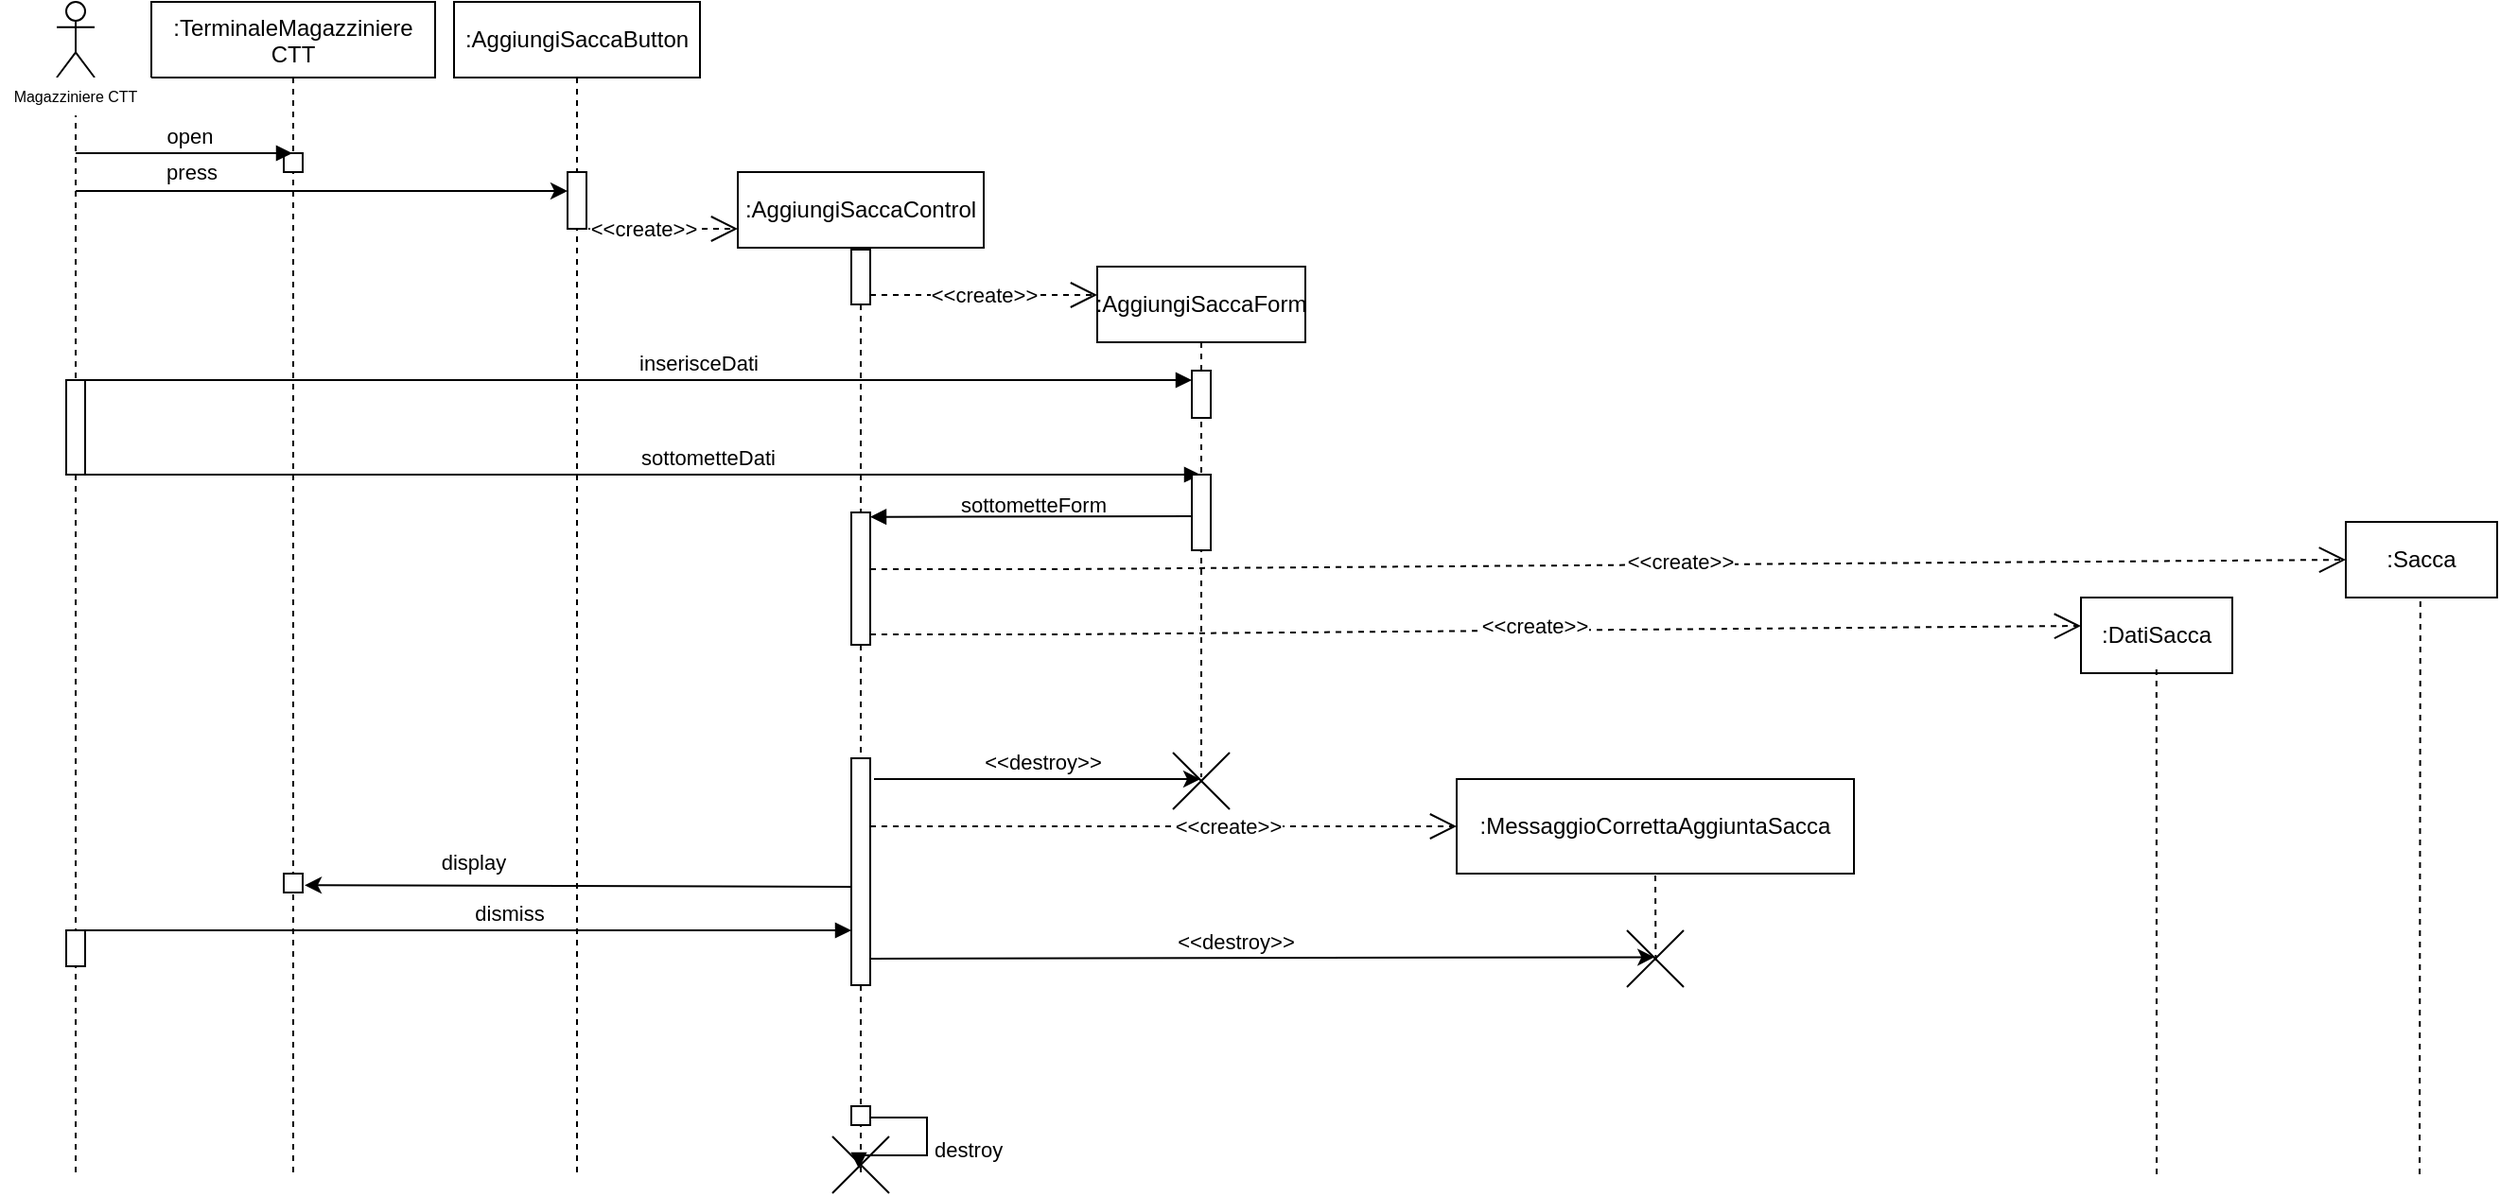 <mxfile version="14.7.6" type="device"><diagram id="ZXUoS_MljuLhszBoaC5h" name="Page-1"><mxGraphModel dx="1243" dy="552" grid="1" gridSize="10" guides="1" tooltips="1" connect="1" arrows="1" fold="1" page="1" pageScale="1" pageWidth="827" pageHeight="1169" math="0" shadow="0"><root><mxCell id="0"/><mxCell id="1" parent="0"/><mxCell id="55C7mWjlZx5X0TJ0rOaR-1" value="" style="endArrow=classic;html=1;labelBackgroundColor=none;fontSize=14;entryX=1.1;entryY=0.614;entryDx=0;entryDy=0;entryPerimeter=0;" parent="1" target="JP7iCjSRdaB0KeDAUzeQ-1" edge="1"><mxGeometry width="50" height="50" relative="1" as="geometry"><mxPoint x="603" y="728" as="sourcePoint"/><mxPoint x="312" y="728" as="targetPoint"/></mxGeometry></mxCell><mxCell id="55C7mWjlZx5X0TJ0rOaR-2" value="&lt;font style=&quot;font-size: 11px&quot;&gt;display&lt;/font&gt;" style="edgeLabel;html=1;align=center;verticalAlign=middle;resizable=0;points=[];fontSize=14;" parent="55C7mWjlZx5X0TJ0rOaR-1" vertex="1" connectable="0"><mxGeometry x="0.076" y="-3" relative="1" as="geometry"><mxPoint x="-46" y="-10.5" as="offset"/></mxGeometry></mxCell><mxCell id="55C7mWjlZx5X0TJ0rOaR-3" value="&lt;font style=&quot;font-size: 11px&quot;&gt;&amp;lt;&amp;lt;create&lt;font style=&quot;font-size: 11px&quot;&gt;&amp;gt;&amp;gt;&lt;/font&gt;&lt;/font&gt;" style="endArrow=open;endSize=12;dashed=1;html=1;fontSize=8;entryX=0;entryY=0.5;entryDx=0;entryDy=0;" parent="1" target="55C7mWjlZx5X0TJ0rOaR-37" edge="1"><mxGeometry x="0.218" width="160" relative="1" as="geometry"><mxPoint x="610" y="696" as="sourcePoint"/><mxPoint x="1020" y="701" as="targetPoint"/><mxPoint as="offset"/></mxGeometry></mxCell><mxCell id="55C7mWjlZx5X0TJ0rOaR-4" value="&lt;font style=&quot;font-size: 11px&quot;&gt;&amp;lt;&amp;lt;create&amp;gt;&amp;gt;&lt;/font&gt;" style="endArrow=open;endSize=12;dashed=1;html=1;fontSize=8;entryX=0;entryY=0.5;entryDx=0;entryDy=0;" parent="1" source="55C7mWjlZx5X0TJ0rOaR-29" target="55C7mWjlZx5X0TJ0rOaR-36" edge="1"><mxGeometry x="0.097" y="2" width="160" relative="1" as="geometry"><mxPoint x="605" y="540" as="sourcePoint"/><mxPoint x="1730" y="560" as="targetPoint"/><Array as="points"><mxPoint x="710" y="560"/></Array><mxPoint as="offset"/></mxGeometry></mxCell><mxCell id="55C7mWjlZx5X0TJ0rOaR-5" value="sottometteDati" style="html=1;verticalAlign=bottom;endArrow=block;" parent="1" target="55C7mWjlZx5X0TJ0rOaR-20" edge="1"><mxGeometry x="0.123" width="80" relative="1" as="geometry"><mxPoint x="190" y="510" as="sourcePoint"/><mxPoint x="720" y="510" as="targetPoint"/><Array as="points"><mxPoint x="370" y="510"/></Array><mxPoint as="offset"/></mxGeometry></mxCell><mxCell id="55C7mWjlZx5X0TJ0rOaR-6" value="inserisceDati" style="html=1;verticalAlign=bottom;endArrow=block;" parent="1" source="55C7mWjlZx5X0TJ0rOaR-12" target="55C7mWjlZx5X0TJ0rOaR-21" edge="1"><mxGeometry x="0.114" width="80" relative="1" as="geometry"><mxPoint x="188" y="470" as="sourcePoint"/><mxPoint x="623" y="470.66" as="targetPoint"/><Array as="points"><mxPoint x="540" y="460"/></Array><mxPoint as="offset"/></mxGeometry></mxCell><mxCell id="55C7mWjlZx5X0TJ0rOaR-7" value="" style="endArrow=classic;html=1;" parent="1" source="55C7mWjlZx5X0TJ0rOaR-12" target="55C7mWjlZx5X0TJ0rOaR-15" edge="1"><mxGeometry width="50" height="50" relative="1" as="geometry"><mxPoint x="190" y="380" as="sourcePoint"/><mxPoint x="440" y="360" as="targetPoint"/><Array as="points"><mxPoint x="260" y="360"/><mxPoint x="380" y="360"/></Array></mxGeometry></mxCell><mxCell id="55C7mWjlZx5X0TJ0rOaR-8" value="press" style="edgeLabel;html=1;align=center;verticalAlign=middle;resizable=0;points=[];" parent="55C7mWjlZx5X0TJ0rOaR-7" vertex="1" connectable="0"><mxGeometry x="-0.398" y="-2" relative="1" as="geometry"><mxPoint x="-18.21" y="-12" as="offset"/></mxGeometry></mxCell><mxCell id="55C7mWjlZx5X0TJ0rOaR-9" value="&amp;lt;&amp;lt;create&amp;gt;&amp;gt;" style="endArrow=open;endSize=12;dashed=1;html=1;" parent="1" source="55C7mWjlZx5X0TJ0rOaR-14" edge="1"><mxGeometry x="-0.18" width="160" relative="1" as="geometry"><mxPoint x="465.222" y="380" as="sourcePoint"/><mxPoint x="540" y="380" as="targetPoint"/><Array as="points"><mxPoint x="510" y="380"/></Array><mxPoint as="offset"/></mxGeometry></mxCell><mxCell id="55C7mWjlZx5X0TJ0rOaR-10" value=":TerminaleMagazziniere&#10;CTT" style="shape=umlLifeline;perimeter=lifelinePerimeter;container=1;collapsible=0;recursiveResize=0;rounded=0;shadow=0;strokeWidth=1;" parent="1" vertex="1"><mxGeometry x="230" y="260" width="150" height="620" as="geometry"/></mxCell><mxCell id="55C7mWjlZx5X0TJ0rOaR-11" value="" style="points=[];perimeter=orthogonalPerimeter;rounded=0;shadow=0;strokeWidth=1;" parent="55C7mWjlZx5X0TJ0rOaR-10" vertex="1"><mxGeometry x="70" y="80" width="10" height="10" as="geometry"/></mxCell><mxCell id="JP7iCjSRdaB0KeDAUzeQ-1" value="" style="points=[];perimeter=orthogonalPerimeter;rounded=0;shadow=0;strokeWidth=1;" parent="55C7mWjlZx5X0TJ0rOaR-10" vertex="1"><mxGeometry x="70" y="461" width="10" height="10" as="geometry"/></mxCell><mxCell id="55C7mWjlZx5X0TJ0rOaR-12" value="" style="shape=umlLifeline;participant=umlActor;perimeter=lifelinePerimeter;whiteSpace=wrap;html=1;container=1;collapsible=0;recursiveResize=0;verticalAlign=top;spacingTop=36;outlineConnect=0;size=40;" parent="1" vertex="1"><mxGeometry x="180" y="260" width="20" height="620" as="geometry"/></mxCell><mxCell id="55C7mWjlZx5X0TJ0rOaR-13" value="open" style="html=1;verticalAlign=bottom;endArrow=block;" parent="1" edge="1"><mxGeometry x="0.035" width="80" relative="1" as="geometry"><mxPoint x="190" y="340" as="sourcePoint"/><mxPoint x="304.5" y="340" as="targetPoint"/><mxPoint as="offset"/></mxGeometry></mxCell><mxCell id="55C7mWjlZx5X0TJ0rOaR-14" value="&lt;div&gt;:AggiungiSaccaButton&lt;/div&gt;" style="shape=umlLifeline;perimeter=lifelinePerimeter;whiteSpace=wrap;html=1;container=1;collapsible=0;recursiveResize=0;outlineConnect=0;fillColor=#ffffff;" parent="1" vertex="1"><mxGeometry x="390" y="260" width="130" height="620" as="geometry"/></mxCell><mxCell id="55C7mWjlZx5X0TJ0rOaR-15" value="" style="points=[];perimeter=orthogonalPerimeter;rounded=0;shadow=0;strokeWidth=1;" parent="55C7mWjlZx5X0TJ0rOaR-14" vertex="1"><mxGeometry x="60" y="90" width="10" height="30" as="geometry"/></mxCell><mxCell id="55C7mWjlZx5X0TJ0rOaR-16" value=":AggiungiSaccaControl" style="shape=umlLifeline;perimeter=lifelinePerimeter;whiteSpace=wrap;html=1;container=1;collapsible=0;recursiveResize=0;outlineConnect=0;fillColor=#ffffff;size=40;" parent="1" vertex="1"><mxGeometry x="540" y="350" width="130" height="530" as="geometry"/></mxCell><mxCell id="55C7mWjlZx5X0TJ0rOaR-34" value="" style="points=[];perimeter=orthogonalPerimeter;rounded=0;shadow=0;strokeWidth=1;" parent="55C7mWjlZx5X0TJ0rOaR-16" vertex="1"><mxGeometry x="60" y="41" width="10" height="29" as="geometry"/></mxCell><mxCell id="mL2Ws4pUtI27t6_xcrrD-2" value="" style="points=[];perimeter=orthogonalPerimeter;rounded=0;shadow=0;strokeWidth=1;" parent="55C7mWjlZx5X0TJ0rOaR-16" vertex="1"><mxGeometry x="60" y="494" width="10" height="10" as="geometry"/></mxCell><mxCell id="1KkiUb1sZjak8BzgsANA-3" value="" style="points=[];perimeter=orthogonalPerimeter;rounded=0;shadow=0;strokeWidth=1;" parent="55C7mWjlZx5X0TJ0rOaR-16" vertex="1"><mxGeometry x="60" y="310" width="10" height="120" as="geometry"/></mxCell><mxCell id="55C7mWjlZx5X0TJ0rOaR-18" value="Magazziniere CTT" style="text;align=center;fontStyle=0;verticalAlign=middle;spacingLeft=3;spacingRight=3;strokeColor=none;rotatable=0;points=[[0,0.5],[1,0.5]];portConstraint=eastwest;fillColor=#ffffff;fontSize=8;" parent="1" vertex="1"><mxGeometry x="150" y="300" width="80" height="20" as="geometry"/></mxCell><mxCell id="55C7mWjlZx5X0TJ0rOaR-19" value="&lt;font style=&quot;font-size: 11px&quot;&gt;&amp;lt;&amp;lt;create&amp;gt;&amp;gt;&lt;/font&gt;" style="endArrow=open;endSize=12;dashed=1;html=1;fontSize=8;" parent="1" source="55C7mWjlZx5X0TJ0rOaR-34" edge="1"><mxGeometry width="160" relative="1" as="geometry"><mxPoint x="660" y="390" as="sourcePoint"/><mxPoint x="730" y="415" as="targetPoint"/><Array as="points"><mxPoint x="700" y="415"/></Array><mxPoint as="offset"/></mxGeometry></mxCell><mxCell id="55C7mWjlZx5X0TJ0rOaR-20" value=":AggiungiSaccaForm" style="shape=umlLifeline;perimeter=lifelinePerimeter;whiteSpace=wrap;html=1;container=1;collapsible=0;recursiveResize=0;outlineConnect=0;" parent="1" vertex="1"><mxGeometry x="730" y="400" width="110" height="270" as="geometry"/></mxCell><mxCell id="55C7mWjlZx5X0TJ0rOaR-21" value="" style="points=[];perimeter=orthogonalPerimeter;rounded=0;shadow=0;strokeWidth=1;" parent="55C7mWjlZx5X0TJ0rOaR-20" vertex="1"><mxGeometry x="50" y="55" width="10" height="25" as="geometry"/></mxCell><mxCell id="55C7mWjlZx5X0TJ0rOaR-35" value="" style="points=[];perimeter=orthogonalPerimeter;rounded=0;shadow=0;strokeWidth=1;" parent="55C7mWjlZx5X0TJ0rOaR-20" vertex="1"><mxGeometry x="50" y="110" width="10" height="40" as="geometry"/></mxCell><mxCell id="55C7mWjlZx5X0TJ0rOaR-23" value="&lt;font style=&quot;font-size: 11px&quot;&gt;sottometteForm&lt;/font&gt;" style="html=1;verticalAlign=bottom;endArrow=block;fontSize=8;labelBackgroundColor=none;" parent="1" edge="1"><mxGeometry x="-0.004" y="3" width="80" relative="1" as="geometry"><mxPoint x="780" y="532" as="sourcePoint"/><mxPoint x="610" y="532.33" as="targetPoint"/><Array as="points"/><mxPoint as="offset"/></mxGeometry></mxCell><mxCell id="55C7mWjlZx5X0TJ0rOaR-29" value="" style="points=[];perimeter=orthogonalPerimeter;rounded=0;shadow=0;strokeWidth=1;" parent="1" vertex="1"><mxGeometry x="600" y="530" width="10" height="70" as="geometry"/></mxCell><mxCell id="55C7mWjlZx5X0TJ0rOaR-32" value="" style="endArrow=classic;html=1;labelBackgroundColor=none;fontSize=14;" parent="1" edge="1"><mxGeometry width="50" height="50" relative="1" as="geometry"><mxPoint x="612" y="671" as="sourcePoint"/><mxPoint x="784.5" y="671" as="targetPoint"/></mxGeometry></mxCell><mxCell id="55C7mWjlZx5X0TJ0rOaR-38" value="&amp;lt;&amp;lt;destroy&amp;gt;&amp;gt;" style="edgeLabel;html=1;align=center;verticalAlign=middle;resizable=0;points=[];" parent="55C7mWjlZx5X0TJ0rOaR-32" vertex="1" connectable="0"><mxGeometry x="-0.139" relative="1" as="geometry"><mxPoint x="14" y="-9.02" as="offset"/></mxGeometry></mxCell><mxCell id="55C7mWjlZx5X0TJ0rOaR-36" value=":Sacca" style="rounded=0;whiteSpace=wrap;html=1;" parent="1" vertex="1"><mxGeometry x="1390" y="535" width="80" height="40" as="geometry"/></mxCell><mxCell id="55C7mWjlZx5X0TJ0rOaR-37" value=":MessaggioCorrettaAggiuntaSacca" style="rounded=0;whiteSpace=wrap;html=1;" parent="1" vertex="1"><mxGeometry x="920" y="671" width="210" height="50" as="geometry"/></mxCell><mxCell id="liUB3qSQXkkLjH_lH-ej-1" value="" style="shape=umlDestroy;fillColor=#ffffff;fontSize=8;" parent="1" vertex="1"><mxGeometry x="590" y="860" width="30" height="30" as="geometry"/></mxCell><mxCell id="55C7mWjlZx5X0TJ0rOaR-17" value="" style="shape=umlDestroy;fillColor=#ffffff;fontSize=8;" parent="1" vertex="1"><mxGeometry x="770" y="657" width="30" height="30" as="geometry"/></mxCell><mxCell id="FIH28y1RDntvORGmtQA7-1" value="" style="endArrow=classic;html=1;labelBackgroundColor=none;fontSize=14;entryX=0.487;entryY=0.473;entryDx=0;entryDy=0;entryPerimeter=0;" parent="1" target="FIH28y1RDntvORGmtQA7-6" edge="1"><mxGeometry width="50" height="50" relative="1" as="geometry"><mxPoint x="610" y="766" as="sourcePoint"/><mxPoint x="1020" y="765.5" as="targetPoint"/></mxGeometry></mxCell><mxCell id="FIH28y1RDntvORGmtQA7-2" value="&amp;lt;&amp;lt;destroy&amp;gt;&amp;gt;" style="edgeLabel;html=1;align=center;verticalAlign=middle;resizable=0;points=[];" parent="FIH28y1RDntvORGmtQA7-1" vertex="1" connectable="0"><mxGeometry x="-0.139" relative="1" as="geometry"><mxPoint x="14" y="-9.02" as="offset"/></mxGeometry></mxCell><mxCell id="FIH28y1RDntvORGmtQA7-6" value="" style="shape=umlDestroy;fillColor=#ffffff;fontSize=8;" parent="1" vertex="1"><mxGeometry x="1010" y="751" width="30" height="30" as="geometry"/></mxCell><mxCell id="mL2Ws4pUtI27t6_xcrrD-1" value="dismiss" style="html=1;verticalAlign=bottom;endArrow=block;" parent="1" edge="1"><mxGeometry x="0.114" width="80" relative="1" as="geometry"><mxPoint x="190" y="751" as="sourcePoint"/><mxPoint x="600" y="751" as="targetPoint"/><Array as="points"><mxPoint x="540.5" y="751"/></Array><mxPoint as="offset"/></mxGeometry></mxCell><mxCell id="mL2Ws4pUtI27t6_xcrrD-4" value="destroy" style="edgeStyle=orthogonalEdgeStyle;html=1;align=left;spacingLeft=2;endArrow=block;rounded=0;entryX=0.467;entryY=0.567;entryDx=0;entryDy=0;entryPerimeter=0;" parent="1" target="liUB3qSQXkkLjH_lH-ej-1" edge="1"><mxGeometry relative="1" as="geometry"><mxPoint x="610" y="850" as="sourcePoint"/><Array as="points"><mxPoint x="640" y="850"/><mxPoint x="640" y="870"/><mxPoint x="604" y="870"/></Array><mxPoint x="615" y="870" as="targetPoint"/></mxGeometry></mxCell><mxCell id="JP7iCjSRdaB0KeDAUzeQ-6" value="" style="endArrow=none;dashed=1;html=1;entryX=0.5;entryY=1;entryDx=0;entryDy=0;exitX=0.507;exitY=0.533;exitDx=0;exitDy=0;exitPerimeter=0;" parent="1" source="FIH28y1RDntvORGmtQA7-6" target="55C7mWjlZx5X0TJ0rOaR-37" edge="1"><mxGeometry width="50" height="50" relative="1" as="geometry"><mxPoint x="890" y="811" as="sourcePoint"/><mxPoint x="940" y="761" as="targetPoint"/></mxGeometry></mxCell><mxCell id="ljNYygSX5WHqNzLiNf9s-4" value=":DatiSacca" style="rounded=0;whiteSpace=wrap;html=1;" parent="1" vertex="1"><mxGeometry x="1250" y="575" width="80" height="40" as="geometry"/></mxCell><mxCell id="ljNYygSX5WHqNzLiNf9s-9" value="" style="endArrow=none;dashed=1;html=1;" parent="1" edge="1"><mxGeometry width="50" height="50" relative="1" as="geometry"><mxPoint x="1429" y="880" as="sourcePoint"/><mxPoint x="1429.41" y="575" as="targetPoint"/></mxGeometry></mxCell><mxCell id="1KkiUb1sZjak8BzgsANA-2" value="&lt;font style=&quot;font-size: 11px&quot;&gt;&amp;lt;&amp;lt;create&amp;gt;&amp;gt;&lt;/font&gt;" style="endArrow=open;endSize=12;dashed=1;html=1;fontSize=8;" parent="1" edge="1"><mxGeometry x="0.097" y="2" width="160" relative="1" as="geometry"><mxPoint x="610" y="594.5" as="sourcePoint"/><mxPoint x="1250" y="590" as="targetPoint"/><Array as="points"><mxPoint x="710" y="594.5"/></Array><mxPoint as="offset"/></mxGeometry></mxCell><mxCell id="1KkiUb1sZjak8BzgsANA-4" value="" style="endArrow=none;dashed=1;html=1;" parent="1" edge="1"><mxGeometry width="50" height="50" relative="1" as="geometry"><mxPoint x="1290" y="880" as="sourcePoint"/><mxPoint x="1289.91" y="610" as="targetPoint"/></mxGeometry></mxCell><mxCell id="fKmyEdFriFRPORpTZeZk-1" value="" style="points=[];perimeter=orthogonalPerimeter;rounded=0;shadow=0;strokeWidth=1;" parent="1" vertex="1"><mxGeometry x="185" y="460" width="10" height="50" as="geometry"/></mxCell><mxCell id="fKmyEdFriFRPORpTZeZk-2" value="" style="points=[];perimeter=orthogonalPerimeter;rounded=0;shadow=0;strokeWidth=1;" parent="1" vertex="1"><mxGeometry x="185" y="751" width="10" height="19" as="geometry"/></mxCell></root></mxGraphModel></diagram></mxfile>